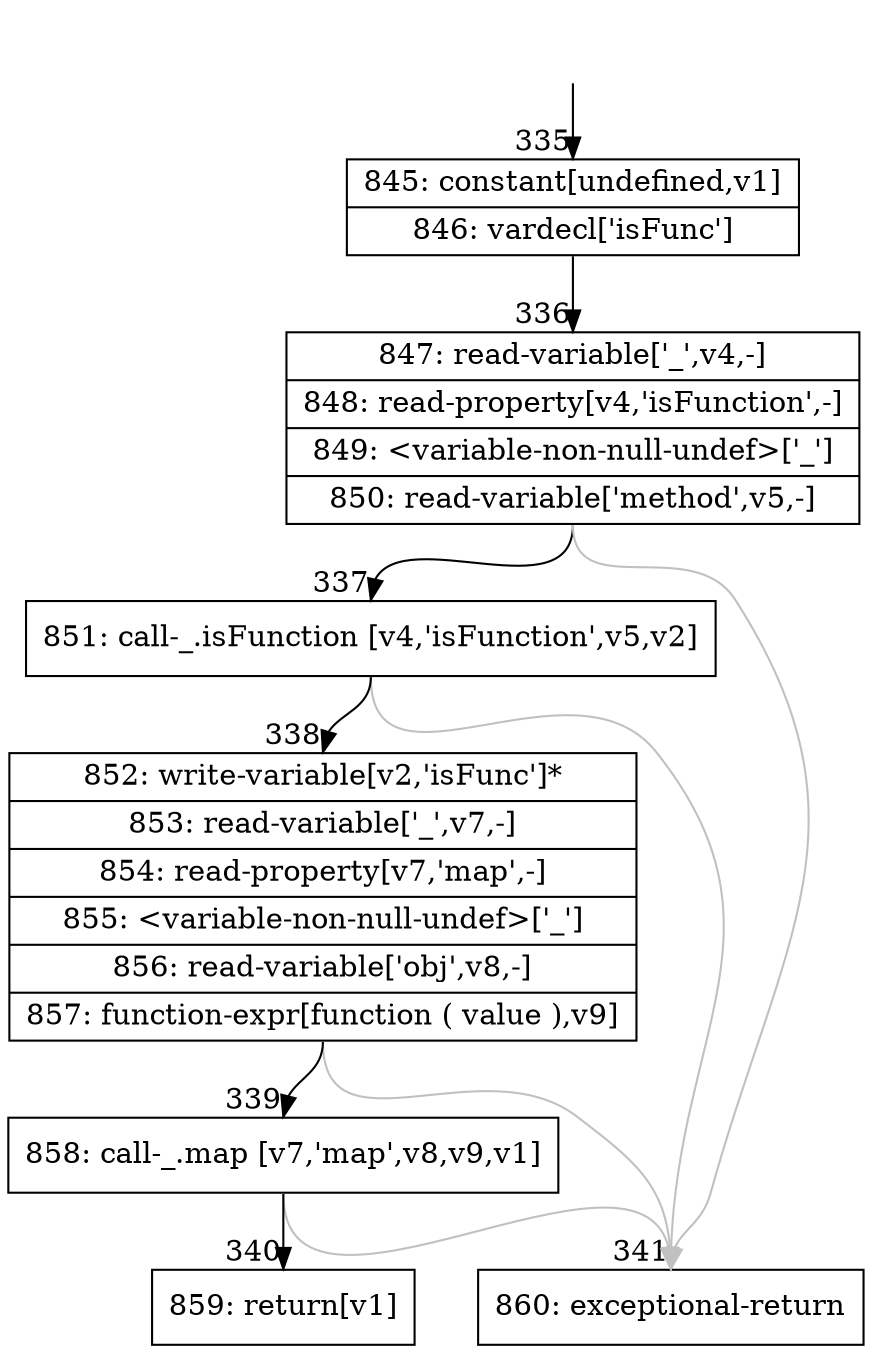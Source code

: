 digraph {
rankdir="TD"
BB_entry29[shape=none,label=""];
BB_entry29 -> BB335 [tailport=s, headport=n, headlabel="    335"]
BB335 [shape=record label="{845: constant[undefined,v1]|846: vardecl['isFunc']}" ] 
BB335 -> BB336 [tailport=s, headport=n, headlabel="      336"]
BB336 [shape=record label="{847: read-variable['_',v4,-]|848: read-property[v4,'isFunction',-]|849: \<variable-non-null-undef\>['_']|850: read-variable['method',v5,-]}" ] 
BB336 -> BB337 [tailport=s, headport=n, headlabel="      337"]
BB336 -> BB341 [tailport=s, headport=n, color=gray, headlabel="      341"]
BB337 [shape=record label="{851: call-_.isFunction [v4,'isFunction',v5,v2]}" ] 
BB337 -> BB338 [tailport=s, headport=n, headlabel="      338"]
BB337 -> BB341 [tailport=s, headport=n, color=gray]
BB338 [shape=record label="{852: write-variable[v2,'isFunc']*|853: read-variable['_',v7,-]|854: read-property[v7,'map',-]|855: \<variable-non-null-undef\>['_']|856: read-variable['obj',v8,-]|857: function-expr[function ( value ),v9]}" ] 
BB338 -> BB339 [tailport=s, headport=n, headlabel="      339"]
BB338 -> BB341 [tailport=s, headport=n, color=gray]
BB339 [shape=record label="{858: call-_.map [v7,'map',v8,v9,v1]}" ] 
BB339 -> BB340 [tailport=s, headport=n, headlabel="      340"]
BB339 -> BB341 [tailport=s, headport=n, color=gray]
BB340 [shape=record label="{859: return[v1]}" ] 
BB341 [shape=record label="{860: exceptional-return}" ] 
//#$~ 283
}
